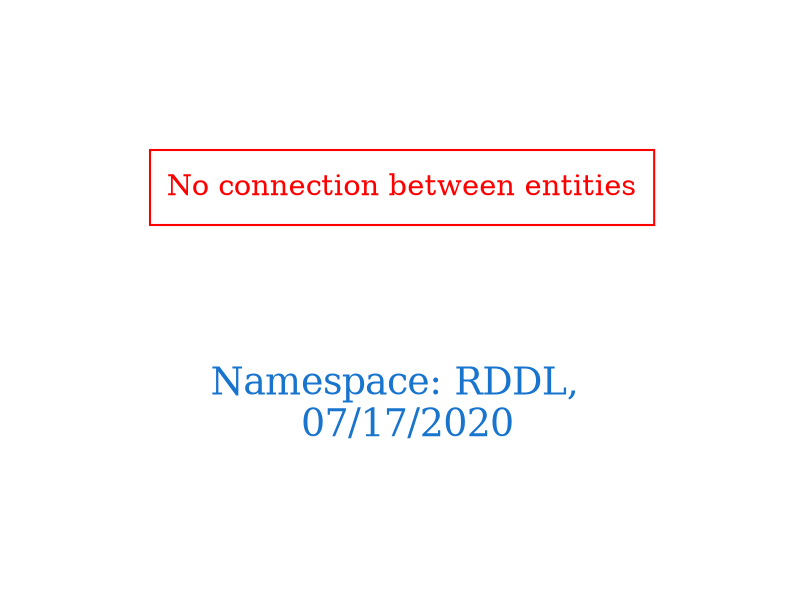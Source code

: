digraph OGIT_ontology {
 graph [ rankdir= LR,pad=1 
fontsize = 18,
fontcolor= dodgerblue3,label = "\n\n\nNamespace: RDDL, \n 07/17/2020"];
node[shape=polygon];
edge [  color="gray81"];

"No connection between entities" [fontcolor = "red",color="red", shape="polygon"]
}
